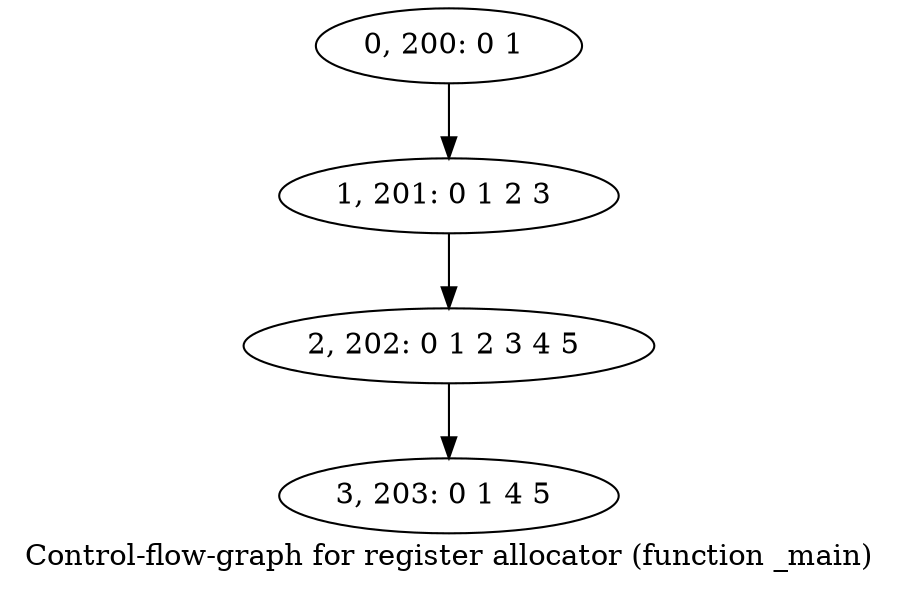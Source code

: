 digraph G {
graph [label="Control-flow-graph for register allocator (function _main)"]
0[label="0, 200: 0 1 "];
1[label="1, 201: 0 1 2 3 "];
2[label="2, 202: 0 1 2 3 4 5 "];
3[label="3, 203: 0 1 4 5 "];
0->1 ;
1->2 ;
2->3 ;
}
